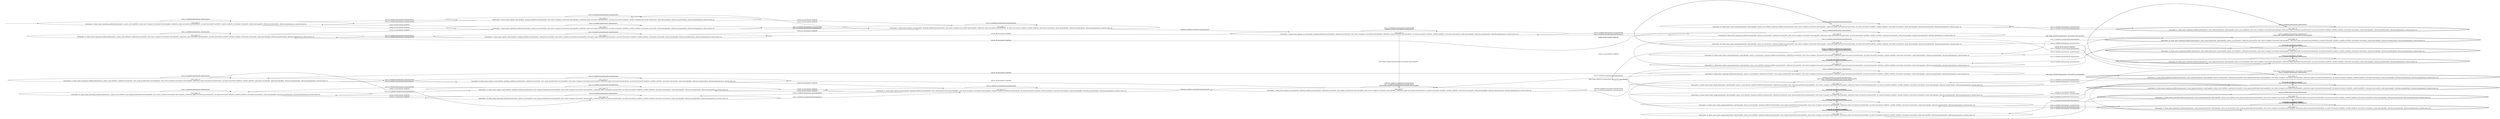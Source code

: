 digraph {
rankdir="LR"
s0[label="state_index=0
State(index=0, fluent atoms=[(pointing satellite0 phenomenon1), (power_avail satellite0)], static atoms=[(supports instrument0 spectrograph0), (calibration_target instrument0 groundstation0), (on_board instrument0 satellite0), (satellite satellite0), (instrument instrument0), (mode spectrograph0), (direction groundstation0), (direction phenomenon1)], derived atoms=[])
"]
s1[label="state_index=1
State(index=1, fluent atoms=[(pointing satellite0 phenomenon1), (power_on instrument0)], static atoms=[(supports instrument0 spectrograph0), (calibration_target instrument0 groundstation0), (on_board instrument0 satellite0), (satellite satellite0), (instrument instrument0), (mode spectrograph0), (direction groundstation0), (direction phenomenon1)], derived atoms=[])
"]
s2[label="state_index=2
State(index=2, fluent atoms=[(power_avail satellite0), (pointing satellite0 groundstation0)], static atoms=[(supports instrument0 spectrograph0), (calibration_target instrument0 groundstation0), (on_board instrument0 satellite0), (satellite satellite0), (instrument instrument0), (mode spectrograph0), (direction groundstation0), (direction phenomenon1)], derived atoms=[])
"]
s3[label="state_index=3
State(index=3, fluent atoms=[(power_on instrument0), (pointing satellite0 groundstation0)], static atoms=[(supports instrument0 spectrograph0), (calibration_target instrument0 groundstation0), (on_board instrument0 satellite0), (satellite satellite0), (instrument instrument0), (mode spectrograph0), (direction groundstation0), (direction phenomenon1)], derived atoms=[])
"]
s4[label="state_index=4
State(index=4, fluent atoms=[(power_on instrument0), (pointing satellite0 groundstation0), (calibrated instrument0)], static atoms=[(supports instrument0 spectrograph0), (calibration_target instrument0 groundstation0), (on_board instrument0 satellite0), (satellite satellite0), (instrument instrument0), (mode spectrograph0), (direction groundstation0), (direction phenomenon1)], derived atoms=[])
"]
s5[label="state_index=5
State(index=5, fluent atoms=[(power_avail satellite0), (pointing satellite0 groundstation0), (calibrated instrument0)], static atoms=[(supports instrument0 spectrograph0), (calibration_target instrument0 groundstation0), (on_board instrument0 satellite0), (satellite satellite0), (instrument instrument0), (mode spectrograph0), (direction groundstation0), (direction phenomenon1)], derived atoms=[])
"]
s6[label="state_index=6
State(index=6, fluent atoms=[(pointing satellite0 phenomenon1), (power_on instrument0), (calibrated instrument0)], static atoms=[(supports instrument0 spectrograph0), (calibration_target instrument0 groundstation0), (on_board instrument0 satellite0), (satellite satellite0), (instrument instrument0), (mode spectrograph0), (direction groundstation0), (direction phenomenon1)], derived atoms=[])
"]
s7[label="state_index=7
State(index=7, fluent atoms=[(power_on instrument0), (pointing satellite0 groundstation0), (calibrated instrument0), (have_image groundstation0 spectrograph0)], static atoms=[(supports instrument0 spectrograph0), (calibration_target instrument0 groundstation0), (on_board instrument0 satellite0), (satellite satellite0), (instrument instrument0), (mode spectrograph0), (direction groundstation0), (direction phenomenon1)], derived atoms=[])
"]
s8[label="state_index=8
State(index=8, fluent atoms=[(power_avail satellite0), (pointing satellite0 groundstation0), (calibrated instrument0), (have_image groundstation0 spectrograph0)], static atoms=[(supports instrument0 spectrograph0), (calibration_target instrument0 groundstation0), (on_board instrument0 satellite0), (satellite satellite0), (instrument instrument0), (mode spectrograph0), (direction groundstation0), (direction phenomenon1)], derived atoms=[])
"]
s9[label="state_index=9
State(index=9, fluent atoms=[(pointing satellite0 phenomenon1), (power_on instrument0), (calibrated instrument0), (have_image groundstation0 spectrograph0)], static atoms=[(supports instrument0 spectrograph0), (calibration_target instrument0 groundstation0), (on_board instrument0 satellite0), (satellite satellite0), (instrument instrument0), (mode spectrograph0), (direction groundstation0), (direction phenomenon1)], derived atoms=[])
"]
s10[label="state_index=10
State(index=10, fluent atoms=[(pointing satellite0 phenomenon1), (power_avail satellite0), (calibrated instrument0), (have_image groundstation0 spectrograph0)], static atoms=[(supports instrument0 spectrograph0), (calibration_target instrument0 groundstation0), (on_board instrument0 satellite0), (satellite satellite0), (instrument instrument0), (mode spectrograph0), (direction groundstation0), (direction phenomenon1)], derived atoms=[])
"]
s11[peripheries=2,label="state_index=11
State(index=11, fluent atoms=[(pointing satellite0 phenomenon1), (have_image phenomenon1 spectrograph0), (power_on instrument0), (calibrated instrument0), (have_image groundstation0 spectrograph0)], static atoms=[(supports instrument0 spectrograph0), (calibration_target instrument0 groundstation0), (on_board instrument0 satellite0), (satellite satellite0), (instrument instrument0), (mode spectrograph0), (direction groundstation0), (direction phenomenon1)], derived atoms=[])
"]
s12[peripheries=2,label="state_index=12
State(index=12, fluent atoms=[(pointing satellite0 phenomenon1), (have_image phenomenon1 spectrograph0), (power_avail satellite0), (calibrated instrument0), (have_image groundstation0 spectrograph0)], static atoms=[(supports instrument0 spectrograph0), (calibration_target instrument0 groundstation0), (on_board instrument0 satellite0), (satellite satellite0), (instrument instrument0), (mode spectrograph0), (direction groundstation0), (direction phenomenon1)], derived atoms=[])
"]
s13[label="state_index=13
State(index=13, fluent atoms=[(have_image phenomenon1 spectrograph0), (power_on instrument0), (pointing satellite0 groundstation0), (calibrated instrument0), (have_image groundstation0 spectrograph0)], static atoms=[(supports instrument0 spectrograph0), (calibration_target instrument0 groundstation0), (on_board instrument0 satellite0), (satellite satellite0), (instrument instrument0), (mode spectrograph0), (direction groundstation0), (direction phenomenon1)], derived atoms=[])
"]
s14[label="state_index=14
State(index=14, fluent atoms=[(have_image phenomenon1 spectrograph0), (power_avail satellite0), (pointing satellite0 groundstation0), (calibrated instrument0), (have_image groundstation0 spectrograph0)], static atoms=[(supports instrument0 spectrograph0), (calibration_target instrument0 groundstation0), (on_board instrument0 satellite0), (satellite satellite0), (instrument instrument0), (mode spectrograph0), (direction groundstation0), (direction phenomenon1)], derived atoms=[])
"]
s15[label="state_index=15
State(index=15, fluent atoms=[(have_image phenomenon1 spectrograph0), (power_on instrument0), (pointing satellite0 groundstation0), (have_image groundstation0 spectrograph0)], static atoms=[(supports instrument0 spectrograph0), (calibration_target instrument0 groundstation0), (on_board instrument0 satellite0), (satellite satellite0), (instrument instrument0), (mode spectrograph0), (direction groundstation0), (direction phenomenon1)], derived atoms=[])
"]
s16[label="state_index=16
State(index=16, fluent atoms=[(have_image phenomenon1 spectrograph0), (power_avail satellite0), (pointing satellite0 groundstation0), (have_image groundstation0 spectrograph0)], static atoms=[(supports instrument0 spectrograph0), (calibration_target instrument0 groundstation0), (on_board instrument0 satellite0), (satellite satellite0), (instrument instrument0), (mode spectrograph0), (direction groundstation0), (direction phenomenon1)], derived atoms=[])
"]
s17[peripheries=2,label="state_index=17
State(index=17, fluent atoms=[(pointing satellite0 phenomenon1), (have_image phenomenon1 spectrograph0), (power_on instrument0), (have_image groundstation0 spectrograph0)], static atoms=[(supports instrument0 spectrograph0), (calibration_target instrument0 groundstation0), (on_board instrument0 satellite0), (satellite satellite0), (instrument instrument0), (mode spectrograph0), (direction groundstation0), (direction phenomenon1)], derived atoms=[])
"]
s18[peripheries=2,label="state_index=18
State(index=18, fluent atoms=[(pointing satellite0 phenomenon1), (have_image phenomenon1 spectrograph0), (power_avail satellite0), (have_image groundstation0 spectrograph0)], static atoms=[(supports instrument0 spectrograph0), (calibration_target instrument0 groundstation0), (on_board instrument0 satellite0), (satellite satellite0), (instrument instrument0), (mode spectrograph0), (direction groundstation0), (direction phenomenon1)], derived atoms=[])
"]
s19[label="state_index=19
State(index=19, fluent atoms=[(pointing satellite0 phenomenon1), (power_on instrument0), (have_image groundstation0 spectrograph0)], static atoms=[(supports instrument0 spectrograph0), (calibration_target instrument0 groundstation0), (on_board instrument0 satellite0), (satellite satellite0), (instrument instrument0), (mode spectrograph0), (direction groundstation0), (direction phenomenon1)], derived atoms=[])
"]
s20[label="state_index=20
State(index=20, fluent atoms=[(pointing satellite0 phenomenon1), (power_avail satellite0), (have_image groundstation0 spectrograph0)], static atoms=[(supports instrument0 spectrograph0), (calibration_target instrument0 groundstation0), (on_board instrument0 satellite0), (satellite satellite0), (instrument instrument0), (mode spectrograph0), (direction groundstation0), (direction phenomenon1)], derived atoms=[])
"]
s21[label="state_index=21
State(index=21, fluent atoms=[(power_on instrument0), (pointing satellite0 groundstation0), (have_image groundstation0 spectrograph0)], static atoms=[(supports instrument0 spectrograph0), (calibration_target instrument0 groundstation0), (on_board instrument0 satellite0), (satellite satellite0), (instrument instrument0), (mode spectrograph0), (direction groundstation0), (direction phenomenon1)], derived atoms=[])
"]
s22[label="state_index=22
State(index=22, fluent atoms=[(power_avail satellite0), (pointing satellite0 groundstation0), (have_image groundstation0 spectrograph0)], static atoms=[(supports instrument0 spectrograph0), (calibration_target instrument0 groundstation0), (on_board instrument0 satellite0), (satellite satellite0), (instrument instrument0), (mode spectrograph0), (direction groundstation0), (direction phenomenon1)], derived atoms=[])
"]
s23[label="state_index=23
State(index=23, fluent atoms=[(pointing satellite0 phenomenon1), (power_avail satellite0), (calibrated instrument0)], static atoms=[(supports instrument0 spectrograph0), (calibration_target instrument0 groundstation0), (on_board instrument0 satellite0), (satellite satellite0), (instrument instrument0), (mode spectrograph0), (direction groundstation0), (direction phenomenon1)], derived atoms=[])
"]
s24[peripheries=2,label="state_index=24
State(index=24, fluent atoms=[(pointing satellite0 phenomenon1), (have_image phenomenon1 spectrograph0), (power_on instrument0), (calibrated instrument0)], static atoms=[(supports instrument0 spectrograph0), (calibration_target instrument0 groundstation0), (on_board instrument0 satellite0), (satellite satellite0), (instrument instrument0), (mode spectrograph0), (direction groundstation0), (direction phenomenon1)], derived atoms=[])
"]
s25[peripheries=2,label="state_index=25
State(index=25, fluent atoms=[(pointing satellite0 phenomenon1), (have_image phenomenon1 spectrograph0), (power_avail satellite0), (calibrated instrument0)], static atoms=[(supports instrument0 spectrograph0), (calibration_target instrument0 groundstation0), (on_board instrument0 satellite0), (satellite satellite0), (instrument instrument0), (mode spectrograph0), (direction groundstation0), (direction phenomenon1)], derived atoms=[])
"]
s26[label="state_index=26
State(index=26, fluent atoms=[(have_image phenomenon1 spectrograph0), (power_on instrument0), (pointing satellite0 groundstation0), (calibrated instrument0)], static atoms=[(supports instrument0 spectrograph0), (calibration_target instrument0 groundstation0), (on_board instrument0 satellite0), (satellite satellite0), (instrument instrument0), (mode spectrograph0), (direction groundstation0), (direction phenomenon1)], derived atoms=[])
"]
s27[label="state_index=27
State(index=27, fluent atoms=[(have_image phenomenon1 spectrograph0), (power_avail satellite0), (pointing satellite0 groundstation0), (calibrated instrument0)], static atoms=[(supports instrument0 spectrograph0), (calibration_target instrument0 groundstation0), (on_board instrument0 satellite0), (satellite satellite0), (instrument instrument0), (mode spectrograph0), (direction groundstation0), (direction phenomenon1)], derived atoms=[])
"]
s28[label="state_index=28
State(index=28, fluent atoms=[(have_image phenomenon1 spectrograph0), (power_on instrument0), (pointing satellite0 groundstation0)], static atoms=[(supports instrument0 spectrograph0), (calibration_target instrument0 groundstation0), (on_board instrument0 satellite0), (satellite satellite0), (instrument instrument0), (mode spectrograph0), (direction groundstation0), (direction phenomenon1)], derived atoms=[])
"]
s29[label="state_index=29
State(index=29, fluent atoms=[(have_image phenomenon1 spectrograph0), (power_avail satellite0), (pointing satellite0 groundstation0)], static atoms=[(supports instrument0 spectrograph0), (calibration_target instrument0 groundstation0), (on_board instrument0 satellite0), (satellite satellite0), (instrument instrument0), (mode spectrograph0), (direction groundstation0), (direction phenomenon1)], derived atoms=[])
"]
s30[peripheries=2,label="state_index=30
State(index=30, fluent atoms=[(pointing satellite0 phenomenon1), (have_image phenomenon1 spectrograph0), (power_on instrument0)], static atoms=[(supports instrument0 spectrograph0), (calibration_target instrument0 groundstation0), (on_board instrument0 satellite0), (satellite satellite0), (instrument instrument0), (mode spectrograph0), (direction groundstation0), (direction phenomenon1)], derived atoms=[])
"]
s31[peripheries=2,label="state_index=31
State(index=31, fluent atoms=[(pointing satellite0 phenomenon1), (have_image phenomenon1 spectrograph0), (power_avail satellite0)], static atoms=[(supports instrument0 spectrograph0), (calibration_target instrument0 groundstation0), (on_board instrument0 satellite0), (satellite satellite0), (instrument instrument0), (mode spectrograph0), (direction groundstation0), (direction phenomenon1)], derived atoms=[])
"]
Dangling [ label = "", style = invis ]
{ rank = same; Dangling }
Dangling -> s0
{ rank = same; s0,s10,s20,s23}
{ rank = same; s1,s2,s5,s8,s19,s22}
{ rank = same; s3,s21}
{ rank = same; s4,s7}
{ rank = same; s6,s9,s13,s14,s15,s16,s26,s27,s28,s29}
{ rank = same; s11,s12,s17,s18,s24,s25,s30,s31}
s0->s0 [label="(turn_to satellite0 phenomenon1 phenomenon1)
"]
s0->s1 [label="(switch_on instrument0 satellite0)
"]
s0->s2 [label="(turn_to satellite0 groundstation0 phenomenon1)
"]
s1->s0 [label="(switch_off instrument0 satellite0)
"]
s1->s1 [label="(turn_to satellite0 phenomenon1 phenomenon1)
"]
s1->s3 [label="(turn_to satellite0 groundstation0 phenomenon1)
"]
s2->s0 [label="(turn_to satellite0 phenomenon1 groundstation0)
"]
s2->s2 [label="(turn_to satellite0 groundstation0 groundstation0)
"]
s2->s3 [label="(switch_on instrument0 satellite0)
"]
s3->s1 [label="(turn_to satellite0 phenomenon1 groundstation0)
"]
s3->s2 [label="(switch_off instrument0 satellite0)
"]
s3->s3 [label="(turn_to satellite0 groundstation0 groundstation0)
"]
s3->s4 [label="(calibrate satellite0 instrument0 groundstation0)
"]
s4->s4 [label="(turn_to satellite0 groundstation0 groundstation0)
(calibrate satellite0 instrument0 groundstation0)
"]
s4->s5 [label="(switch_off instrument0 satellite0)
"]
s4->s6 [label="(turn_to satellite0 phenomenon1 groundstation0)
"]
s4->s7 [label="(take_image satellite0 groundstation0 instrument0 spectrograph0)
"]
s5->s3 [label="(switch_on instrument0 satellite0)
"]
s5->s5 [label="(turn_to satellite0 groundstation0 groundstation0)
"]
s5->s23 [label="(turn_to satellite0 phenomenon1 groundstation0)
"]
s6->s4 [label="(turn_to satellite0 groundstation0 phenomenon1)
"]
s6->s6 [label="(turn_to satellite0 phenomenon1 phenomenon1)
"]
s6->s23 [label="(switch_off instrument0 satellite0)
"]
s6->s24 [label="(take_image satellite0 phenomenon1 instrument0 spectrograph0)
"]
s7->s7 [label="(calibrate satellite0 instrument0 groundstation0)
(turn_to satellite0 groundstation0 groundstation0)
(take_image satellite0 groundstation0 instrument0 spectrograph0)
"]
s7->s8 [label="(switch_off instrument0 satellite0)
"]
s7->s9 [label="(turn_to satellite0 phenomenon1 groundstation0)
"]
s8->s8 [label="(turn_to satellite0 groundstation0 groundstation0)
"]
s8->s10 [label="(turn_to satellite0 phenomenon1 groundstation0)
"]
s8->s21 [label="(switch_on instrument0 satellite0)
"]
s9->s7 [label="(turn_to satellite0 groundstation0 phenomenon1)
"]
s9->s9 [label="(turn_to satellite0 phenomenon1 phenomenon1)
"]
s9->s10 [label="(switch_off instrument0 satellite0)
"]
s9->s11 [label="(take_image satellite0 phenomenon1 instrument0 spectrograph0)
"]
s10->s8 [label="(turn_to satellite0 groundstation0 phenomenon1)
"]
s10->s10 [label="(turn_to satellite0 phenomenon1 phenomenon1)
"]
s10->s19 [label="(switch_on instrument0 satellite0)
"]
s11->s11 [label="(take_image satellite0 phenomenon1 instrument0 spectrograph0)
(turn_to satellite0 phenomenon1 phenomenon1)
"]
s11->s12 [label="(switch_off instrument0 satellite0)
"]
s11->s13 [label="(turn_to satellite0 groundstation0 phenomenon1)
"]
s12->s12 [label="(turn_to satellite0 phenomenon1 phenomenon1)
"]
s12->s14 [label="(turn_to satellite0 groundstation0 phenomenon1)
"]
s12->s17 [label="(switch_on instrument0 satellite0)
"]
s13->s11 [label="(turn_to satellite0 phenomenon1 groundstation0)
"]
s13->s13 [label="(calibrate satellite0 instrument0 groundstation0)
(take_image satellite0 groundstation0 instrument0 spectrograph0)
(turn_to satellite0 groundstation0 groundstation0)
"]
s13->s14 [label="(switch_off instrument0 satellite0)
"]
s14->s12 [label="(turn_to satellite0 phenomenon1 groundstation0)
"]
s14->s14 [label="(turn_to satellite0 groundstation0 groundstation0)
"]
s14->s15 [label="(switch_on instrument0 satellite0)
"]
s15->s13 [label="(calibrate satellite0 instrument0 groundstation0)
"]
s15->s15 [label="(turn_to satellite0 groundstation0 groundstation0)
"]
s15->s16 [label="(switch_off instrument0 satellite0)
"]
s15->s17 [label="(turn_to satellite0 phenomenon1 groundstation0)
"]
s16->s15 [label="(switch_on instrument0 satellite0)
"]
s16->s16 [label="(turn_to satellite0 groundstation0 groundstation0)
"]
s16->s18 [label="(turn_to satellite0 phenomenon1 groundstation0)
"]
s17->s15 [label="(turn_to satellite0 groundstation0 phenomenon1)
"]
s17->s17 [label="(turn_to satellite0 phenomenon1 phenomenon1)
"]
s17->s18 [label="(switch_off instrument0 satellite0)
"]
s18->s16 [label="(turn_to satellite0 groundstation0 phenomenon1)
"]
s18->s17 [label="(switch_on instrument0 satellite0)
"]
s18->s18 [label="(turn_to satellite0 phenomenon1 phenomenon1)
"]
s19->s19 [label="(turn_to satellite0 phenomenon1 phenomenon1)
"]
s19->s20 [label="(switch_off instrument0 satellite0)
"]
s19->s21 [label="(turn_to satellite0 groundstation0 phenomenon1)
"]
s20->s19 [label="(switch_on instrument0 satellite0)
"]
s20->s20 [label="(turn_to satellite0 phenomenon1 phenomenon1)
"]
s20->s22 [label="(turn_to satellite0 groundstation0 phenomenon1)
"]
s21->s7 [label="(calibrate satellite0 instrument0 groundstation0)
"]
s21->s19 [label="(turn_to satellite0 phenomenon1 groundstation0)
"]
s21->s21 [label="(turn_to satellite0 groundstation0 groundstation0)
"]
s21->s22 [label="(switch_off instrument0 satellite0)
"]
s22->s20 [label="(turn_to satellite0 phenomenon1 groundstation0)
"]
s22->s21 [label="(switch_on instrument0 satellite0)
"]
s22->s22 [label="(turn_to satellite0 groundstation0 groundstation0)
"]
s23->s1 [label="(switch_on instrument0 satellite0)
"]
s23->s5 [label="(turn_to satellite0 groundstation0 phenomenon1)
"]
s23->s23 [label="(turn_to satellite0 phenomenon1 phenomenon1)
"]
s24->s24 [label="(turn_to satellite0 phenomenon1 phenomenon1)
(take_image satellite0 phenomenon1 instrument0 spectrograph0)
"]
s24->s25 [label="(switch_off instrument0 satellite0)
"]
s24->s26 [label="(turn_to satellite0 groundstation0 phenomenon1)
"]
s25->s25 [label="(turn_to satellite0 phenomenon1 phenomenon1)
"]
s25->s27 [label="(turn_to satellite0 groundstation0 phenomenon1)
"]
s25->s30 [label="(switch_on instrument0 satellite0)
"]
s26->s13 [label="(take_image satellite0 groundstation0 instrument0 spectrograph0)
"]
s26->s24 [label="(turn_to satellite0 phenomenon1 groundstation0)
"]
s26->s26 [label="(turn_to satellite0 groundstation0 groundstation0)
(calibrate satellite0 instrument0 groundstation0)
"]
s26->s27 [label="(switch_off instrument0 satellite0)
"]
s27->s25 [label="(turn_to satellite0 phenomenon1 groundstation0)
"]
s27->s27 [label="(turn_to satellite0 groundstation0 groundstation0)
"]
s27->s28 [label="(switch_on instrument0 satellite0)
"]
s28->s26 [label="(calibrate satellite0 instrument0 groundstation0)
"]
s28->s28 [label="(turn_to satellite0 groundstation0 groundstation0)
"]
s28->s29 [label="(switch_off instrument0 satellite0)
"]
s28->s30 [label="(turn_to satellite0 phenomenon1 groundstation0)
"]
s29->s28 [label="(switch_on instrument0 satellite0)
"]
s29->s29 [label="(turn_to satellite0 groundstation0 groundstation0)
"]
s29->s31 [label="(turn_to satellite0 phenomenon1 groundstation0)
"]
s30->s28 [label="(turn_to satellite0 groundstation0 phenomenon1)
"]
s30->s30 [label="(turn_to satellite0 phenomenon1 phenomenon1)
"]
s30->s31 [label="(switch_off instrument0 satellite0)
"]
s31->s29 [label="(turn_to satellite0 groundstation0 phenomenon1)
"]
s31->s30 [label="(switch_on instrument0 satellite0)
"]
s31->s31 [label="(turn_to satellite0 phenomenon1 phenomenon1)
"]
}
